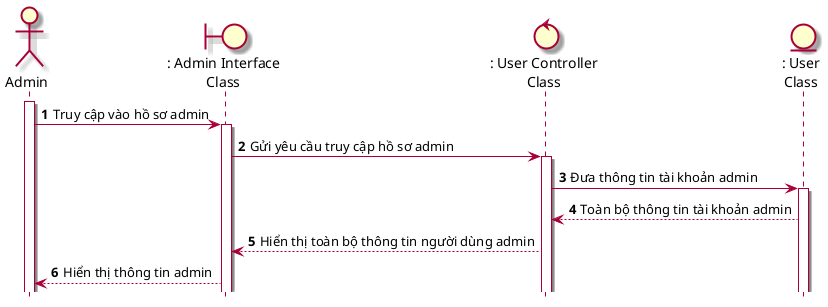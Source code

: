 @startuml SeqTruyCapHoSoAdmin
skin rose 
hide footbox
actor admin as "Admin"
boundary adminInterface as ": Admin Interface\nClass"
control userController as ": User Controller\nClass"
entity User as ": User\nClass"
autonumber
admin++
admin -> adminInterface++: Truy cập vào hồ sơ admin
adminInterface -> userController++: Gửi yêu cầu truy cập hồ sơ admin
userController -> User++: Đưa thông tin tài khoản admin
User --> userController: Toàn bộ thông tin tài khoản admin 
userController --> adminInterface: Hiển thị toàn bộ thông tin người dùng admin
adminInterface --> admin: Hiển thị thông tin admin
@enduml